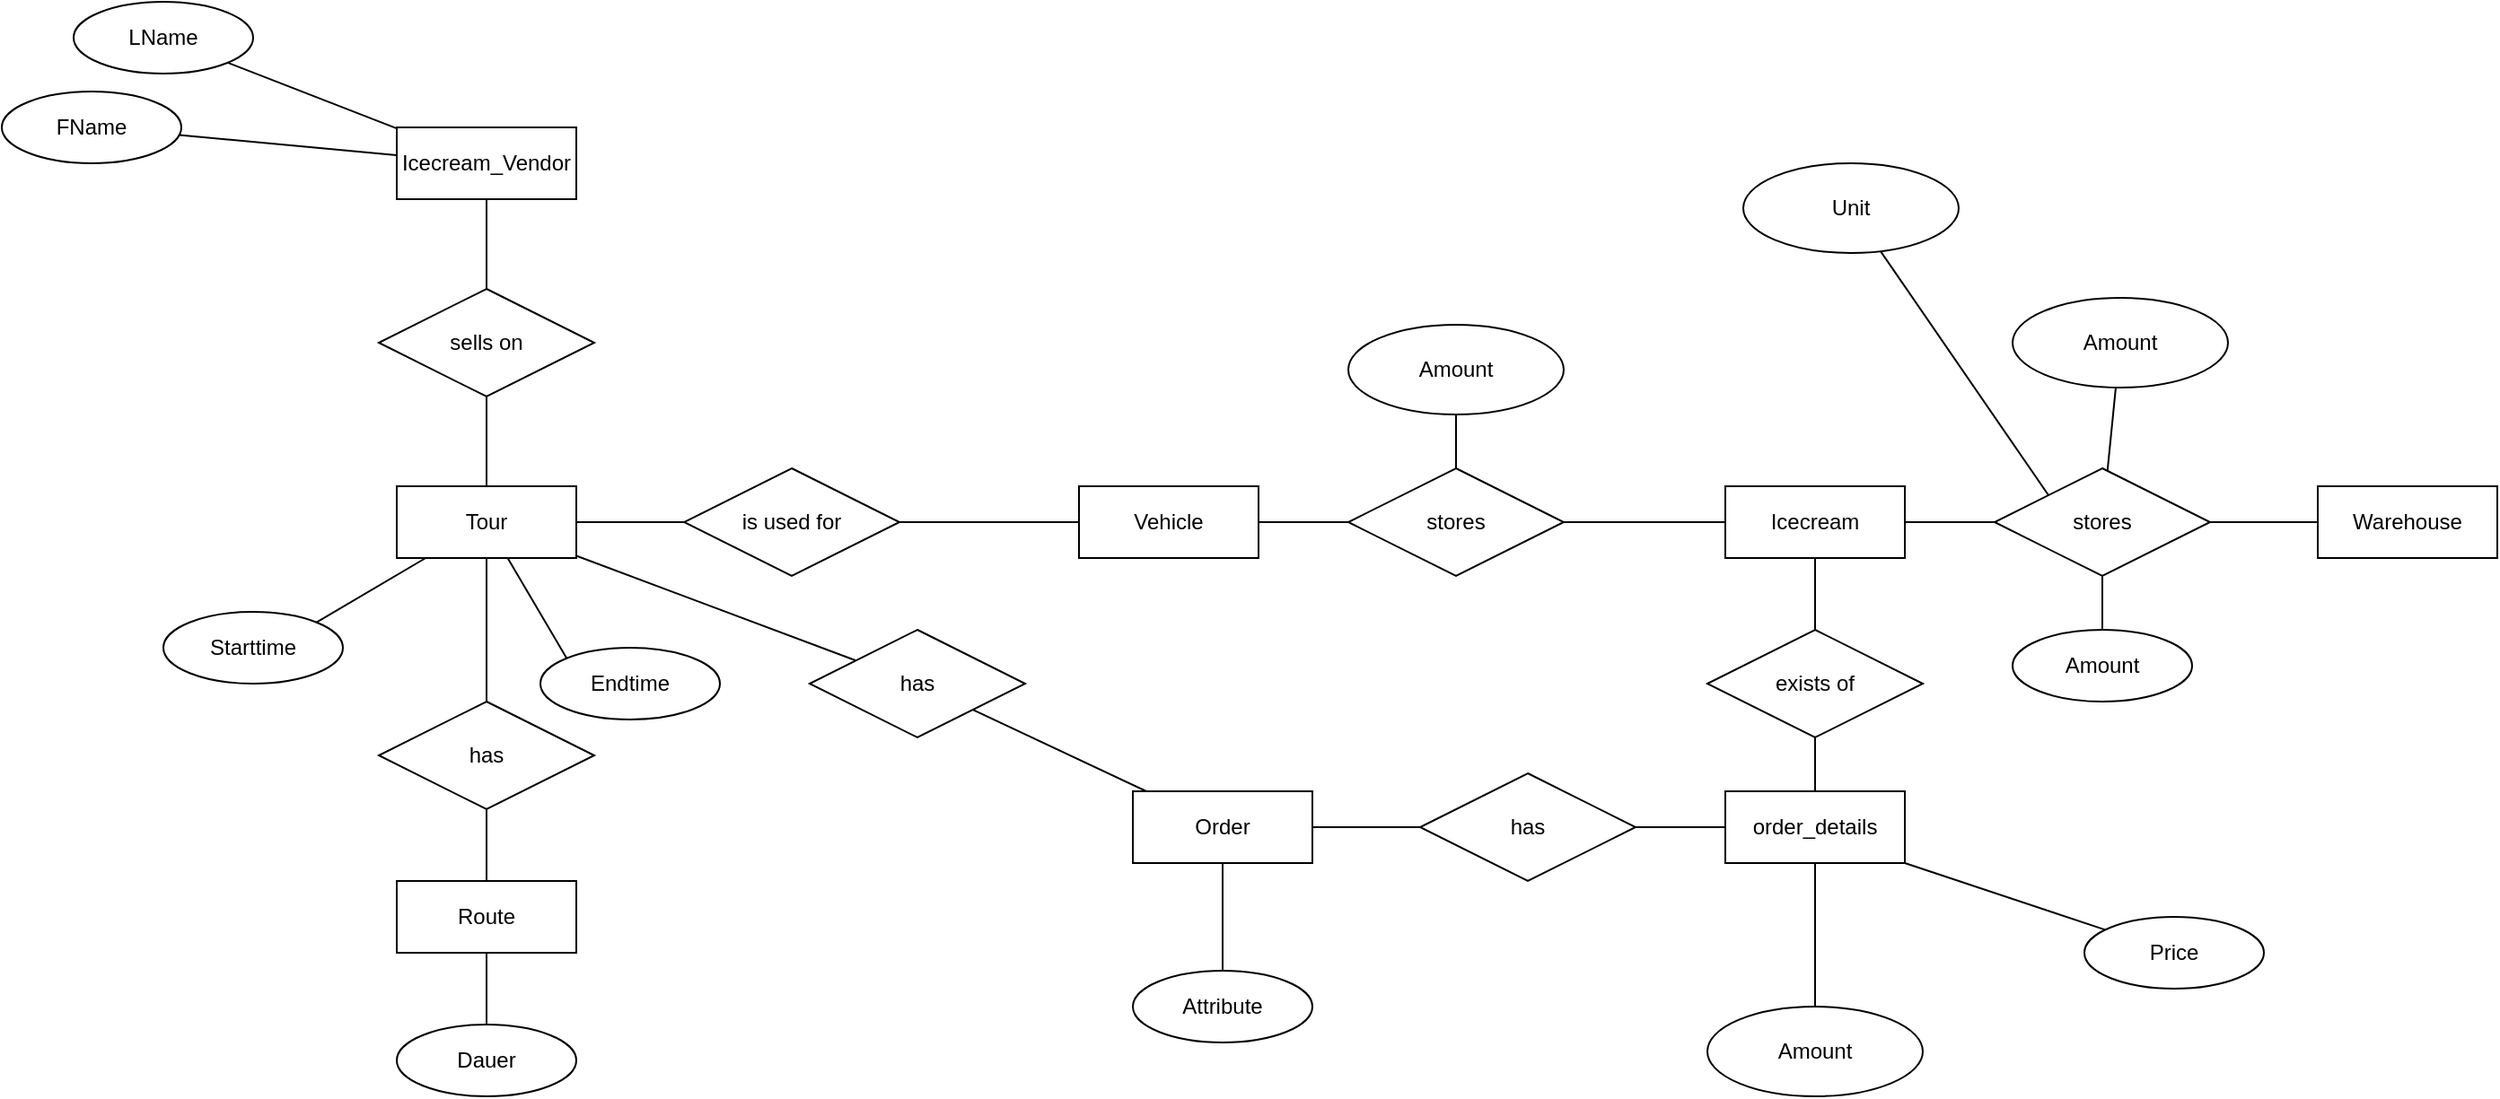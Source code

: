 <mxfile version="20.8.3" type="device"><diagram id="R2lEEEUBdFMjLlhIrx00" name="Page-1"><mxGraphModel dx="2046" dy="1334" grid="1" gridSize="10" guides="1" tooltips="1" connect="1" arrows="1" fold="1" page="0" pageScale="1" pageWidth="850" pageHeight="1100" math="0" shadow="0" extFonts="Permanent Marker^https://fonts.googleapis.com/css?family=Permanent+Marker"><root><mxCell id="0"/><mxCell id="1" parent="0"/><mxCell id="UuH0PtKcsvwwYsYaW5a4-34" style="edgeStyle=none;rounded=0;orthogonalLoop=1;jettySize=auto;html=1;endArrow=none;endFill=0;" edge="1" parent="1" source="UuH0PtKcsvwwYsYaW5a4-1" target="UuH0PtKcsvwwYsYaW5a4-57"><mxGeometry relative="1" as="geometry"><mxPoint x="640" y="200" as="targetPoint"/></mxGeometry></mxCell><mxCell id="UuH0PtKcsvwwYsYaW5a4-1" value="Vehicle" style="whiteSpace=wrap;html=1;align=center;" vertex="1" parent="1"><mxGeometry x="590" y="190" width="100" height="40" as="geometry"/></mxCell><mxCell id="UuH0PtKcsvwwYsYaW5a4-2" value="Icecream" style="whiteSpace=wrap;html=1;align=center;" vertex="1" parent="1"><mxGeometry x="950" y="190" width="100" height="40" as="geometry"/></mxCell><mxCell id="UuH0PtKcsvwwYsYaW5a4-33" style="edgeStyle=none;rounded=0;orthogonalLoop=1;jettySize=auto;html=1;endArrow=none;endFill=0;" edge="1" parent="1" source="UuH0PtKcsvwwYsYaW5a4-3" target="UuH0PtKcsvwwYsYaW5a4-52"><mxGeometry relative="1" as="geometry"><mxPoint x="260" y="180" as="targetPoint"/></mxGeometry></mxCell><mxCell id="UuH0PtKcsvwwYsYaW5a4-61" style="edgeStyle=none;rounded=0;orthogonalLoop=1;jettySize=auto;html=1;endArrow=none;endFill=0;" edge="1" parent="1" source="UuH0PtKcsvwwYsYaW5a4-3" target="UuH0PtKcsvwwYsYaW5a4-51"><mxGeometry relative="1" as="geometry"/></mxCell><mxCell id="UuH0PtKcsvwwYsYaW5a4-3" value="Icecream_Vendor" style="whiteSpace=wrap;html=1;align=center;" vertex="1" parent="1"><mxGeometry x="210" y="-10" width="100" height="40" as="geometry"/></mxCell><mxCell id="UuH0PtKcsvwwYsYaW5a4-35" style="edgeStyle=none;rounded=0;orthogonalLoop=1;jettySize=auto;html=1;endArrow=none;endFill=0;" edge="1" parent="1" source="UuH0PtKcsvwwYsYaW5a4-55" target="UuH0PtKcsvwwYsYaW5a4-49"><mxGeometry relative="1" as="geometry"><mxPoint x="260" y="240" as="targetPoint"/></mxGeometry></mxCell><mxCell id="UuH0PtKcsvwwYsYaW5a4-56" style="edgeStyle=none;rounded=0;orthogonalLoop=1;jettySize=auto;html=1;endArrow=none;endFill=0;" edge="1" parent="1" source="UuH0PtKcsvwwYsYaW5a4-9" target="UuH0PtKcsvwwYsYaW5a4-55"><mxGeometry relative="1" as="geometry"/></mxCell><mxCell id="UuH0PtKcsvwwYsYaW5a4-9" value="Route" style="whiteSpace=wrap;html=1;align=center;" vertex="1" parent="1"><mxGeometry x="210" y="410" width="100" height="40" as="geometry"/></mxCell><mxCell id="UuH0PtKcsvwwYsYaW5a4-10" value="Dauer" style="ellipse;whiteSpace=wrap;html=1;align=center;" vertex="1" parent="1"><mxGeometry x="210" y="490" width="100" height="40" as="geometry"/></mxCell><mxCell id="UuH0PtKcsvwwYsYaW5a4-11" style="orthogonalLoop=1;jettySize=auto;html=1;rounded=0;endArrow=none;endFill=0;" edge="1" parent="1" source="UuH0PtKcsvwwYsYaW5a4-9" target="UuH0PtKcsvwwYsYaW5a4-10"><mxGeometry relative="1" as="geometry"><mxPoint x="560" y="210" as="sourcePoint"/><mxPoint x="603.784" y="158.919" as="targetPoint"/></mxGeometry></mxCell><mxCell id="UuH0PtKcsvwwYsYaW5a4-16" value="Warehouse" style="whiteSpace=wrap;html=1;align=center;" vertex="1" parent="1"><mxGeometry x="1280" y="190" width="100" height="40" as="geometry"/></mxCell><mxCell id="UuH0PtKcsvwwYsYaW5a4-20" style="edgeStyle=none;rounded=0;orthogonalLoop=1;jettySize=auto;html=1;endArrow=none;endFill=0;" edge="1" parent="1" source="UuH0PtKcsvwwYsYaW5a4-18" target="UuH0PtKcsvwwYsYaW5a4-21"><mxGeometry relative="1" as="geometry"><mxPoint x="785.385" y="-92.308" as="targetPoint"/></mxGeometry></mxCell><mxCell id="UuH0PtKcsvwwYsYaW5a4-22" style="edgeStyle=none;rounded=0;orthogonalLoop=1;jettySize=auto;html=1;endArrow=none;endFill=0;" edge="1" parent="1" source="UuH0PtKcsvwwYsYaW5a4-18" target="UuH0PtKcsvwwYsYaW5a4-2"><mxGeometry relative="1" as="geometry"/></mxCell><mxCell id="UuH0PtKcsvwwYsYaW5a4-23" style="edgeStyle=none;rounded=0;orthogonalLoop=1;jettySize=auto;html=1;endArrow=none;endFill=0;" edge="1" parent="1" source="UuH0PtKcsvwwYsYaW5a4-18" target="UuH0PtKcsvwwYsYaW5a4-16"><mxGeometry relative="1" as="geometry"/></mxCell><mxCell id="UuH0PtKcsvwwYsYaW5a4-90" style="edgeStyle=none;rounded=0;orthogonalLoop=1;jettySize=auto;html=1;endArrow=none;endFill=0;" edge="1" parent="1" source="UuH0PtKcsvwwYsYaW5a4-18" target="UuH0PtKcsvwwYsYaW5a4-91"><mxGeometry relative="1" as="geometry"><mxPoint x="1160" y="140" as="targetPoint"/></mxGeometry></mxCell><mxCell id="UuH0PtKcsvwwYsYaW5a4-101" style="edgeStyle=none;rounded=0;orthogonalLoop=1;jettySize=auto;html=1;exitX=0;exitY=0;exitDx=0;exitDy=0;endArrow=none;endFill=0;" edge="1" parent="1" source="UuH0PtKcsvwwYsYaW5a4-18" target="UuH0PtKcsvwwYsYaW5a4-102"><mxGeometry relative="1" as="geometry"><mxPoint x="1030.571" y="99.714" as="targetPoint"/></mxGeometry></mxCell><mxCell id="UuH0PtKcsvwwYsYaW5a4-18" value="stores" style="shape=rhombus;perimeter=rhombusPerimeter;whiteSpace=wrap;html=1;align=center;" vertex="1" parent="1"><mxGeometry x="1100" y="180" width="120" height="60" as="geometry"/></mxCell><mxCell id="UuH0PtKcsvwwYsYaW5a4-21" value="Amount" style="ellipse;whiteSpace=wrap;html=1;align=center;" vertex="1" parent="1"><mxGeometry x="1110" y="270" width="100" height="40" as="geometry"/></mxCell><mxCell id="UuH0PtKcsvwwYsYaW5a4-44" style="edgeStyle=none;rounded=0;orthogonalLoop=1;jettySize=auto;html=1;endArrow=none;endFill=0;" edge="1" parent="1" source="UuH0PtKcsvwwYsYaW5a4-1" target="UuH0PtKcsvwwYsYaW5a4-59"><mxGeometry relative="1" as="geometry"><mxPoint x="753.846" y="100" as="sourcePoint"/></mxGeometry></mxCell><mxCell id="UuH0PtKcsvwwYsYaW5a4-40" style="edgeStyle=none;rounded=0;orthogonalLoop=1;jettySize=auto;html=1;endArrow=none;endFill=0;" edge="1" parent="1" source="UuH0PtKcsvwwYsYaW5a4-59" target="UuH0PtKcsvwwYsYaW5a4-2"><mxGeometry relative="1" as="geometry"><mxPoint x="1000" y="210" as="sourcePoint"/></mxGeometry></mxCell><mxCell id="UuH0PtKcsvwwYsYaW5a4-39" style="edgeStyle=none;rounded=0;orthogonalLoop=1;jettySize=auto;html=1;exitX=0.75;exitY=1;exitDx=0;exitDy=0;endArrow=none;endFill=0;" edge="1" parent="1"><mxGeometry relative="1" as="geometry"><mxPoint x="845" y="320" as="sourcePoint"/><mxPoint x="845" y="320" as="targetPoint"/></mxGeometry></mxCell><mxCell id="UuH0PtKcsvwwYsYaW5a4-43" style="edgeStyle=none;rounded=0;orthogonalLoop=1;jettySize=auto;html=1;endArrow=none;endFill=0;" edge="1" parent="1" target="UuH0PtKcsvwwYsYaW5a4-37"><mxGeometry relative="1" as="geometry"><mxPoint x="920" y="220" as="sourcePoint"/></mxGeometry></mxCell><mxCell id="UuH0PtKcsvwwYsYaW5a4-48" style="edgeStyle=none;rounded=0;orthogonalLoop=1;jettySize=auto;html=1;exitX=0;exitY=0;exitDx=0;exitDy=0;endArrow=none;endFill=0;" edge="1" parent="1" source="UuH0PtKcsvwwYsYaW5a4-45" target="UuH0PtKcsvwwYsYaW5a4-49"><mxGeometry relative="1" as="geometry"><mxPoint x="281.993" y="229.004" as="targetPoint"/></mxGeometry></mxCell><mxCell id="UuH0PtKcsvwwYsYaW5a4-45" value="Endtime" style="ellipse;whiteSpace=wrap;html=1;align=center;" vertex="1" parent="1"><mxGeometry x="290" y="280" width="100" height="40" as="geometry"/></mxCell><mxCell id="UuH0PtKcsvwwYsYaW5a4-47" style="edgeStyle=none;rounded=0;orthogonalLoop=1;jettySize=auto;html=1;exitX=1;exitY=0;exitDx=0;exitDy=0;endArrow=none;endFill=0;" edge="1" parent="1" source="UuH0PtKcsvwwYsYaW5a4-46" target="UuH0PtKcsvwwYsYaW5a4-49"><mxGeometry relative="1" as="geometry"><mxPoint x="232.482" y="226.241" as="targetPoint"/></mxGeometry></mxCell><mxCell id="UuH0PtKcsvwwYsYaW5a4-46" value="Starttime" style="ellipse;whiteSpace=wrap;html=1;align=center;" vertex="1" parent="1"><mxGeometry x="80" y="260" width="100" height="40" as="geometry"/></mxCell><mxCell id="UuH0PtKcsvwwYsYaW5a4-53" style="edgeStyle=none;rounded=0;orthogonalLoop=1;jettySize=auto;html=1;endArrow=none;endFill=0;" edge="1" parent="1" source="UuH0PtKcsvwwYsYaW5a4-49" target="UuH0PtKcsvwwYsYaW5a4-52"><mxGeometry relative="1" as="geometry"/></mxCell><mxCell id="UuH0PtKcsvwwYsYaW5a4-49" value="Tour" style="whiteSpace=wrap;html=1;align=center;" vertex="1" parent="1"><mxGeometry x="210" y="190" width="100" height="40" as="geometry"/></mxCell><mxCell id="UuH0PtKcsvwwYsYaW5a4-62" style="edgeStyle=none;rounded=0;orthogonalLoop=1;jettySize=auto;html=1;endArrow=none;endFill=0;" edge="1" parent="1" source="UuH0PtKcsvwwYsYaW5a4-50" target="UuH0PtKcsvwwYsYaW5a4-3"><mxGeometry relative="1" as="geometry"/></mxCell><mxCell id="UuH0PtKcsvwwYsYaW5a4-50" value="FName" style="ellipse;whiteSpace=wrap;html=1;align=center;" vertex="1" parent="1"><mxGeometry x="-10" y="-30" width="100" height="40" as="geometry"/></mxCell><mxCell id="UuH0PtKcsvwwYsYaW5a4-51" value="LName" style="ellipse;whiteSpace=wrap;html=1;align=center;" vertex="1" parent="1"><mxGeometry x="30" y="-80" width="100" height="40" as="geometry"/></mxCell><mxCell id="UuH0PtKcsvwwYsYaW5a4-52" value="sells on" style="shape=rhombus;perimeter=rhombusPerimeter;whiteSpace=wrap;html=1;align=center;" vertex="1" parent="1"><mxGeometry x="200" y="80" width="120" height="60" as="geometry"/></mxCell><mxCell id="UuH0PtKcsvwwYsYaW5a4-55" value="has" style="shape=rhombus;perimeter=rhombusPerimeter;whiteSpace=wrap;html=1;align=center;" vertex="1" parent="1"><mxGeometry x="200" y="310" width="120" height="60" as="geometry"/></mxCell><mxCell id="UuH0PtKcsvwwYsYaW5a4-58" style="edgeStyle=none;rounded=0;orthogonalLoop=1;jettySize=auto;html=1;endArrow=none;endFill=0;" edge="1" parent="1" source="UuH0PtKcsvwwYsYaW5a4-57" target="UuH0PtKcsvwwYsYaW5a4-49"><mxGeometry relative="1" as="geometry"/></mxCell><mxCell id="UuH0PtKcsvwwYsYaW5a4-57" value="is used for" style="shape=rhombus;perimeter=rhombusPerimeter;whiteSpace=wrap;html=1;align=center;" vertex="1" parent="1"><mxGeometry x="370" y="180" width="120" height="60" as="geometry"/></mxCell><mxCell id="UuH0PtKcsvwwYsYaW5a4-87" style="edgeStyle=none;rounded=0;orthogonalLoop=1;jettySize=auto;html=1;exitX=0.5;exitY=0;exitDx=0;exitDy=0;endArrow=none;endFill=0;" edge="1" parent="1" source="UuH0PtKcsvwwYsYaW5a4-59" target="UuH0PtKcsvwwYsYaW5a4-88"><mxGeometry relative="1" as="geometry"><mxPoint x="800" y="-10" as="targetPoint"/></mxGeometry></mxCell><mxCell id="UuH0PtKcsvwwYsYaW5a4-59" value="stores" style="shape=rhombus;perimeter=rhombusPerimeter;whiteSpace=wrap;html=1;align=center;" vertex="1" parent="1"><mxGeometry x="740" y="180" width="120" height="60" as="geometry"/></mxCell><mxCell id="UuH0PtKcsvwwYsYaW5a4-84" value="" style="edgeStyle=none;rounded=0;orthogonalLoop=1;jettySize=auto;html=1;endArrow=none;endFill=0;" edge="1" parent="1" source="UuH0PtKcsvwwYsYaW5a4-72"><mxGeometry relative="1" as="geometry"><mxPoint x="1130" y="150" as="targetPoint"/></mxGeometry></mxCell><mxCell id="UuH0PtKcsvwwYsYaW5a4-75" style="edgeStyle=none;rounded=0;orthogonalLoop=1;jettySize=auto;html=1;exitX=0.5;exitY=0;exitDx=0;exitDy=0;endArrow=none;endFill=0;" edge="1" parent="1" source="UuH0PtKcsvwwYsYaW5a4-1" target="UuH0PtKcsvwwYsYaW5a4-1"><mxGeometry relative="1" as="geometry"/></mxCell><mxCell id="UuH0PtKcsvwwYsYaW5a4-79" style="edgeStyle=none;rounded=0;orthogonalLoop=1;jettySize=auto;html=1;endArrow=none;endFill=0;" edge="1" parent="1" source="UuH0PtKcsvwwYsYaW5a4-78" target="UuH0PtKcsvwwYsYaW5a4-105"><mxGeometry relative="1" as="geometry"/></mxCell><mxCell id="UuH0PtKcsvwwYsYaW5a4-80" style="edgeStyle=none;rounded=0;orthogonalLoop=1;jettySize=auto;html=1;endArrow=none;endFill=0;" edge="1" parent="1" source="UuH0PtKcsvwwYsYaW5a4-78" target="UuH0PtKcsvwwYsYaW5a4-108"><mxGeometry relative="1" as="geometry"><mxPoint x="770" y="380" as="targetPoint"/></mxGeometry></mxCell><mxCell id="UuH0PtKcsvwwYsYaW5a4-82" style="edgeStyle=none;rounded=0;orthogonalLoop=1;jettySize=auto;html=1;exitX=0.5;exitY=1;exitDx=0;exitDy=0;endArrow=none;endFill=0;" edge="1" parent="1" source="UuH0PtKcsvwwYsYaW5a4-78"><mxGeometry relative="1" as="geometry"><mxPoint x="670" y="440" as="targetPoint"/></mxGeometry></mxCell><mxCell id="UuH0PtKcsvwwYsYaW5a4-93" value="" style="edgeStyle=none;rounded=0;orthogonalLoop=1;jettySize=auto;html=1;endArrow=none;endFill=0;" edge="1" parent="1" source="UuH0PtKcsvwwYsYaW5a4-78" target="UuH0PtKcsvwwYsYaW5a4-94"><mxGeometry relative="1" as="geometry"><mxPoint x="670" y="440" as="targetPoint"/></mxGeometry></mxCell><mxCell id="UuH0PtKcsvwwYsYaW5a4-78" value="Order" style="whiteSpace=wrap;html=1;align=center;" vertex="1" parent="1"><mxGeometry x="620" y="360" width="100" height="40" as="geometry"/></mxCell><mxCell id="UuH0PtKcsvwwYsYaW5a4-88" value="Amount" style="ellipse;whiteSpace=wrap;html=1;" vertex="1" parent="1"><mxGeometry x="740" y="100" width="120" height="50" as="geometry"/></mxCell><mxCell id="UuH0PtKcsvwwYsYaW5a4-91" value="Amount" style="ellipse;whiteSpace=wrap;html=1;" vertex="1" parent="1"><mxGeometry x="1110" y="85" width="120" height="50" as="geometry"/></mxCell><mxCell id="UuH0PtKcsvwwYsYaW5a4-94" value="Attribute" style="ellipse;whiteSpace=wrap;html=1;align=center;" vertex="1" parent="1"><mxGeometry x="620" y="460" width="100" height="40" as="geometry"/></mxCell><mxCell id="UuH0PtKcsvwwYsYaW5a4-99" style="edgeStyle=none;rounded=0;orthogonalLoop=1;jettySize=auto;html=1;endArrow=none;endFill=0;" edge="1" parent="1" source="UuH0PtKcsvwwYsYaW5a4-98" target="UuH0PtKcsvwwYsYaW5a4-2"><mxGeometry relative="1" as="geometry"/></mxCell><mxCell id="UuH0PtKcsvwwYsYaW5a4-104" style="edgeStyle=none;rounded=0;orthogonalLoop=1;jettySize=auto;html=1;endArrow=none;endFill=0;" edge="1" parent="1" source="UuH0PtKcsvwwYsYaW5a4-107" target="UuH0PtKcsvwwYsYaW5a4-103"><mxGeometry relative="1" as="geometry"/></mxCell><mxCell id="UuH0PtKcsvwwYsYaW5a4-110" style="edgeStyle=none;rounded=0;orthogonalLoop=1;jettySize=auto;html=1;endArrow=none;endFill=0;" edge="1" parent="1" source="UuH0PtKcsvwwYsYaW5a4-98" target="UuH0PtKcsvwwYsYaW5a4-107"><mxGeometry relative="1" as="geometry"/></mxCell><mxCell id="UuH0PtKcsvwwYsYaW5a4-98" value="exists of" style="shape=rhombus;perimeter=rhombusPerimeter;whiteSpace=wrap;html=1;align=center;" vertex="1" parent="1"><mxGeometry x="940" y="270" width="120" height="60" as="geometry"/></mxCell><mxCell id="UuH0PtKcsvwwYsYaW5a4-102" value="Unit" style="ellipse;whiteSpace=wrap;html=1;" vertex="1" parent="1"><mxGeometry x="960" y="10" width="120" height="50" as="geometry"/></mxCell><mxCell id="UuH0PtKcsvwwYsYaW5a4-103" value="Amount" style="ellipse;whiteSpace=wrap;html=1;" vertex="1" parent="1"><mxGeometry x="940" y="480" width="120" height="50" as="geometry"/></mxCell><mxCell id="UuH0PtKcsvwwYsYaW5a4-106" style="edgeStyle=none;rounded=0;orthogonalLoop=1;jettySize=auto;html=1;endArrow=none;endFill=0;" edge="1" parent="1" source="UuH0PtKcsvwwYsYaW5a4-105" target="UuH0PtKcsvwwYsYaW5a4-49"><mxGeometry relative="1" as="geometry"/></mxCell><mxCell id="UuH0PtKcsvwwYsYaW5a4-105" value="has" style="shape=rhombus;perimeter=rhombusPerimeter;whiteSpace=wrap;html=1;align=center;" vertex="1" parent="1"><mxGeometry x="440" y="270" width="120" height="60" as="geometry"/></mxCell><mxCell id="UuH0PtKcsvwwYsYaW5a4-112" style="edgeStyle=none;rounded=0;orthogonalLoop=1;jettySize=auto;html=1;exitX=1;exitY=1;exitDx=0;exitDy=0;endArrow=none;endFill=0;" edge="1" parent="1" source="UuH0PtKcsvwwYsYaW5a4-107" target="UuH0PtKcsvwwYsYaW5a4-113"><mxGeometry relative="1" as="geometry"><mxPoint x="1130" y="418.462" as="targetPoint"/></mxGeometry></mxCell><mxCell id="UuH0PtKcsvwwYsYaW5a4-107" value="order_details" style="whiteSpace=wrap;html=1;align=center;" vertex="1" parent="1"><mxGeometry x="950" y="360" width="100" height="40" as="geometry"/></mxCell><mxCell id="UuH0PtKcsvwwYsYaW5a4-109" style="edgeStyle=none;rounded=0;orthogonalLoop=1;jettySize=auto;html=1;endArrow=none;endFill=0;" edge="1" parent="1" source="UuH0PtKcsvwwYsYaW5a4-108" target="UuH0PtKcsvwwYsYaW5a4-107"><mxGeometry relative="1" as="geometry"/></mxCell><mxCell id="UuH0PtKcsvwwYsYaW5a4-108" value="has" style="shape=rhombus;perimeter=rhombusPerimeter;whiteSpace=wrap;html=1;align=center;" vertex="1" parent="1"><mxGeometry x="780" y="350" width="120" height="60" as="geometry"/></mxCell><mxCell id="UuH0PtKcsvwwYsYaW5a4-113" value="Price" style="ellipse;whiteSpace=wrap;html=1;align=center;" vertex="1" parent="1"><mxGeometry x="1150" y="430" width="100" height="40" as="geometry"/></mxCell></root></mxGraphModel></diagram></mxfile>
